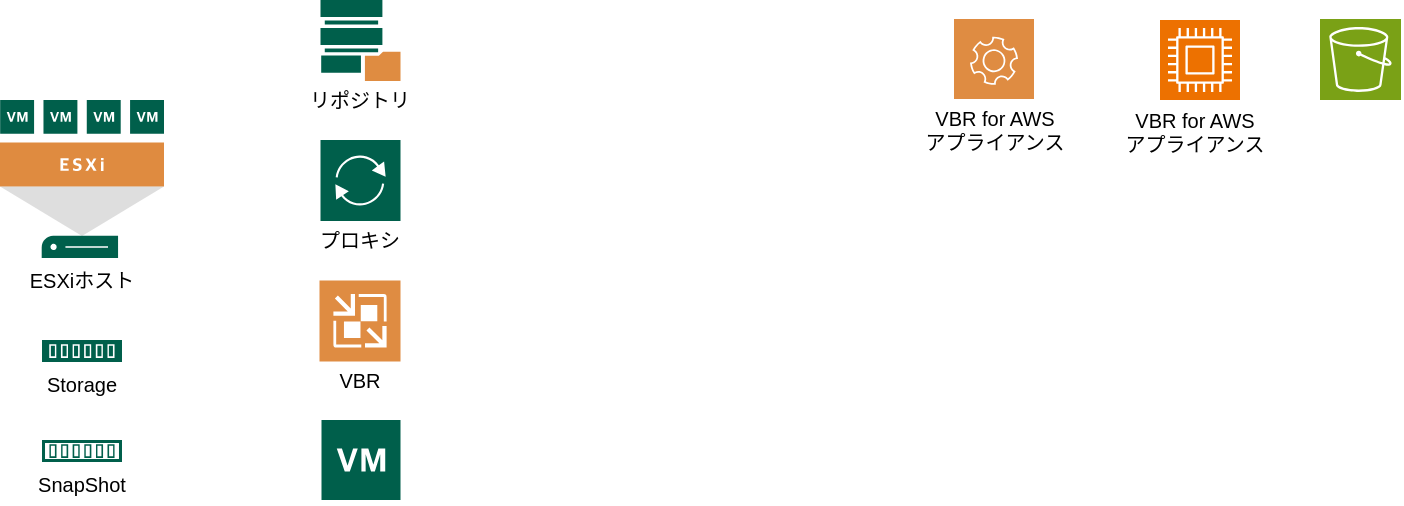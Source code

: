 <mxfile version="24.8.4">
  <diagram name="ページ1" id="RHtc9xqBzX8dG-IQXySC">
    <mxGraphModel dx="719" dy="373" grid="1" gridSize="10" guides="1" tooltips="1" connect="1" arrows="1" fold="1" page="1" pageScale="1" pageWidth="1169" pageHeight="827" math="0" shadow="0">
      <root>
        <mxCell id="0" />
        <mxCell id="1" parent="0" />
        <mxCell id="EVIr-gFLD5uQnBEDTJ-R-6" value="" style="sketch=0;pointerEvents=1;shadow=0;dashed=0;html=1;strokeColor=none;fillColor=#DF8C42;labelPosition=center;verticalLabelPosition=bottom;verticalAlign=top;align=center;outlineConnect=0;shape=mxgraph.veeam2.application;" parent="1" vertex="1">
          <mxGeometry x="557" y="119.5" width="40" height="40" as="geometry" />
        </mxCell>
        <mxCell id="EVIr-gFLD5uQnBEDTJ-R-8" value="" style="sketch=0;pointerEvents=1;shadow=0;dashed=0;html=1;strokeColor=none;fillColor=#005F4B;labelPosition=center;verticalLabelPosition=bottom;verticalAlign=top;align=center;outlineConnect=0;shape=mxgraph.veeam2.esxi_host;" parent="1" vertex="1">
          <mxGeometry x="80" y="160" width="82" height="79" as="geometry" />
        </mxCell>
        <mxCell id="EVIr-gFLD5uQnBEDTJ-R-9" value="" style="sketch=0;points=[[0,0,0],[0.25,0,0],[0.5,0,0],[0.75,0,0],[1,0,0],[0,1,0],[0.25,1,0],[0.5,1,0],[0.75,1,0],[1,1,0],[0,0.25,0],[0,0.5,0],[0,0.75,0],[1,0.25,0],[1,0.5,0],[1,0.75,0]];outlineConnect=0;fontColor=#232F3E;fillColor=#ED7100;strokeColor=#ffffff;dashed=0;verticalLabelPosition=bottom;verticalAlign=top;align=center;html=1;fontSize=12;fontStyle=0;aspect=fixed;shape=mxgraph.aws4.resourceIcon;resIcon=mxgraph.aws4.compute;" parent="1" vertex="1">
          <mxGeometry x="660" y="120" width="40" height="40" as="geometry" />
        </mxCell>
        <mxCell id="EVIr-gFLD5uQnBEDTJ-R-10" value="" style="sketch=0;points=[[0,0,0],[0.25,0,0],[0.5,0,0],[0.75,0,0],[1,0,0],[0,1,0],[0.25,1,0],[0.5,1,0],[0.75,1,0],[1,1,0],[0,0.25,0],[0,0.5,0],[0,0.75,0],[1,0.25,0],[1,0.5,0],[1,0.75,0]];outlineConnect=0;fontColor=#232F3E;fillColor=#7AA116;strokeColor=#ffffff;dashed=0;verticalLabelPosition=bottom;verticalAlign=top;align=center;html=1;fontSize=12;fontStyle=0;aspect=fixed;shape=mxgraph.aws4.resourceIcon;resIcon=mxgraph.aws4.s3;" parent="1" vertex="1">
          <mxGeometry x="740" y="119.5" width="40.5" height="40.5" as="geometry" />
        </mxCell>
        <mxCell id="zwv9126WGtYZpTn3Z9ai-1" value="" style="sketch=0;pointerEvents=1;shadow=0;dashed=0;html=1;strokeColor=none;fillColor=#005F4B;labelPosition=center;verticalLabelPosition=bottom;verticalAlign=top;align=center;outlineConnect=0;shape=mxgraph.veeam2.veeam_proxy;" vertex="1" parent="1">
          <mxGeometry x="240.25" y="180" width="40" height="40.5" as="geometry" />
        </mxCell>
        <mxCell id="zwv9126WGtYZpTn3Z9ai-2" value="" style="sketch=0;pointerEvents=1;shadow=0;dashed=0;html=1;strokeColor=none;fillColor=#005F4B;labelPosition=center;verticalLabelPosition=bottom;verticalAlign=top;align=center;outlineConnect=0;shape=mxgraph.veeam2.veeam_repository;" vertex="1" parent="1">
          <mxGeometry x="240.25" y="110" width="40" height="40.5" as="geometry" />
        </mxCell>
        <mxCell id="zwv9126WGtYZpTn3Z9ai-3" value="" style="sketch=0;pointerEvents=1;shadow=0;dashed=0;html=1;strokeColor=none;fillColor=#DF8C42;labelPosition=center;verticalLabelPosition=bottom;verticalAlign=top;align=center;outlineConnect=0;shape=mxgraph.veeam2.veeam_backup_replication;" vertex="1" parent="1">
          <mxGeometry x="239.75" y="250.25" width="40.5" height="40.5" as="geometry" />
        </mxCell>
        <mxCell id="zwv9126WGtYZpTn3Z9ai-4" value="VBR" style="text;html=1;align=center;verticalAlign=middle;whiteSpace=wrap;rounded=0;fontSize=10;" vertex="1" parent="1">
          <mxGeometry x="230" y="289.75" width="60" height="21" as="geometry" />
        </mxCell>
        <mxCell id="zwv9126WGtYZpTn3Z9ai-5" value="プロキシ" style="text;html=1;align=center;verticalAlign=middle;whiteSpace=wrap;rounded=0;fontSize=10;" vertex="1" parent="1">
          <mxGeometry x="230.25" y="219.5" width="59.75" height="21" as="geometry" />
        </mxCell>
        <mxCell id="zwv9126WGtYZpTn3Z9ai-6" value="リポジトリ" style="text;html=1;align=center;verticalAlign=middle;whiteSpace=wrap;rounded=0;fontSize=10;" vertex="1" parent="1">
          <mxGeometry x="230.25" y="149.5" width="60" height="21" as="geometry" />
        </mxCell>
        <mxCell id="zwv9126WGtYZpTn3Z9ai-10" value="" style="sketch=0;pointerEvents=1;shadow=0;dashed=0;html=1;strokeColor=none;fillColor=#005F4B;labelPosition=center;verticalLabelPosition=bottom;verticalAlign=top;align=center;outlineConnect=0;shape=mxgraph.veeam2.storage;" vertex="1" parent="1">
          <mxGeometry x="101" y="280" width="40" height="11" as="geometry" />
        </mxCell>
        <mxCell id="zwv9126WGtYZpTn3Z9ai-11" value="" style="sketch=0;pointerEvents=1;shadow=0;dashed=0;html=1;strokeColor=none;fillColor=#005F4B;labelPosition=center;verticalLabelPosition=bottom;verticalAlign=top;align=center;outlineConnect=0;shape=mxgraph.veeam2.storage_snapshot;" vertex="1" parent="1">
          <mxGeometry x="101" y="330" width="40" height="11" as="geometry" />
        </mxCell>
        <mxCell id="zwv9126WGtYZpTn3Z9ai-14" value="Storage" style="text;html=1;align=center;verticalAlign=middle;whiteSpace=wrap;rounded=0;fontSize=10;" vertex="1" parent="1">
          <mxGeometry x="91" y="291.5" width="60" height="21" as="geometry" />
        </mxCell>
        <mxCell id="zwv9126WGtYZpTn3Z9ai-15" value="SnapShot" style="text;html=1;align=center;verticalAlign=middle;whiteSpace=wrap;rounded=0;fontSize=10;" vertex="1" parent="1">
          <mxGeometry x="91" y="341" width="60" height="21" as="geometry" />
        </mxCell>
        <mxCell id="zwv9126WGtYZpTn3Z9ai-16" value="ESXiホスト" style="text;html=1;align=center;verticalAlign=middle;whiteSpace=wrap;rounded=0;fontSize=10;" vertex="1" parent="1">
          <mxGeometry x="91" y="239.5" width="60" height="21" as="geometry" />
        </mxCell>
        <mxCell id="zwv9126WGtYZpTn3Z9ai-7" value="" style="sketch=0;pointerEvents=1;shadow=0;dashed=0;html=1;strokeColor=none;fillColor=#005f4b;labelPosition=center;verticalLabelPosition=bottom;verticalAlign=top;align=center;outlineConnect=0;shape=mxgraph.veeam2.virtual_machine;" vertex="1" parent="1">
          <mxGeometry x="240.75" y="320" width="39.5" height="40" as="geometry" />
        </mxCell>
        <mxCell id="zwv9126WGtYZpTn3Z9ai-17" value="VBR for AWS&lt;div&gt;アプライアンス&lt;/div&gt;" style="text;html=1;align=center;verticalAlign=middle;whiteSpace=wrap;rounded=0;fontSize=10;" vertex="1" parent="1">
          <mxGeometry x="540" y="159.5" width="74.94" height="31" as="geometry" />
        </mxCell>
        <mxCell id="zwv9126WGtYZpTn3Z9ai-18" value="VBR for AWS&lt;div&gt;アプライアンス&lt;/div&gt;" style="text;html=1;align=center;verticalAlign=middle;whiteSpace=wrap;rounded=0;fontSize=10;" vertex="1" parent="1">
          <mxGeometry x="640" y="160" width="74.94" height="31" as="geometry" />
        </mxCell>
      </root>
    </mxGraphModel>
  </diagram>
</mxfile>
